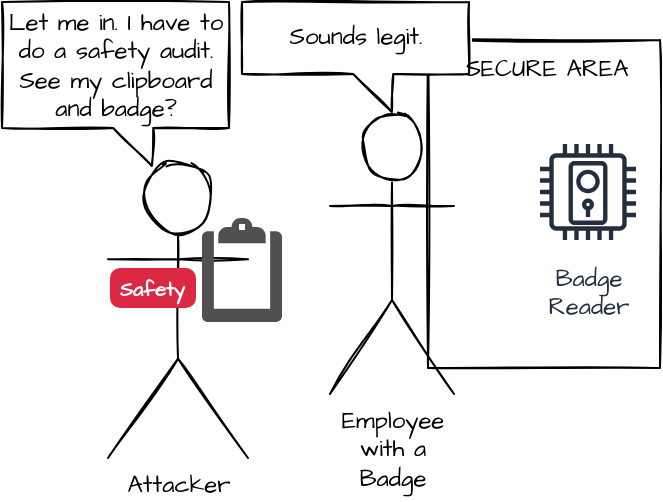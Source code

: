 <mxfile version="16.5.1" type="device"><diagram id="m32xdbJfyHfUWQeAiRdl" name="Page-1"><mxGraphModel dx="1146" dy="398" grid="0" gridSize="10" guides="1" tooltips="1" connect="1" arrows="1" fold="1" page="0" pageScale="1" pageWidth="850" pageHeight="1100" math="0" shadow="0"><root><mxCell id="0"/><mxCell id="1" parent="0"/><mxCell id="X6zAQ_ywZoDlX2a3Oama-4" value="" style="rounded=0;whiteSpace=wrap;html=1;sketch=1;hachureGap=4;" vertex="1" parent="1"><mxGeometry x="-8" y="140" width="116" height="164" as="geometry"/></mxCell><mxCell id="X6zAQ_ywZoDlX2a3Oama-1" value="Attacker" style="shape=umlActor;verticalLabelPosition=bottom;verticalAlign=top;html=1;outlineConnect=0;hachureGap=4;sketch=1;fontFamily=Architects Daughter;fontSource=https%3A%2F%2Ffonts.googleapis.com%2Fcss%3Ffamily%3DArchitects%2BDaughter;" vertex="1" parent="1"><mxGeometry x="-168" y="200" width="70" height="149" as="geometry"/></mxCell><mxCell id="X6zAQ_ywZoDlX2a3Oama-2" value="Employee&lt;br&gt;with a&lt;br&gt;Badge" style="shape=umlActor;verticalLabelPosition=bottom;verticalAlign=top;html=1;outlineConnect=0;hachureGap=4;sketch=1;fontFamily=Architects Daughter;fontSource=https%3A%2F%2Ffonts.googleapis.com%2Fcss%3Ffamily%3DArchitects%2BDaughter;" vertex="1" parent="1"><mxGeometry x="-57" y="176" width="62" height="141" as="geometry"/></mxCell><mxCell id="X6zAQ_ywZoDlX2a3Oama-3" value="Badge&lt;br&gt;Reader" style="sketch=0;outlineConnect=0;fontColor=#232F3E;gradientColor=none;strokeColor=#232F3E;fillColor=#ffffff;dashed=0;verticalLabelPosition=bottom;verticalAlign=top;align=center;html=1;fontSize=12;fontStyle=0;aspect=fixed;shape=mxgraph.aws4.resourceIcon;resIcon=mxgraph.aws4.door_lock;hachureGap=4;fontFamily=Architects Daughter;fontSource=https%3A%2F%2Ffonts.googleapis.com%2Fcss%3Ffamily%3DArchitects%2BDaughter;" vertex="1" parent="1"><mxGeometry x="42" y="186" width="60" height="60" as="geometry"/></mxCell><mxCell id="X6zAQ_ywZoDlX2a3Oama-8" value="Sounds legit." style="shape=callout;whiteSpace=wrap;html=1;perimeter=calloutPerimeter;sketch=1;hachureGap=4;fontFamily=Architects Daughter;fontSource=https%3A%2F%2Ffonts.googleapis.com%2Fcss%3Ffamily%3DArchitects%2BDaughter;size=19;position=0.49;position2=0.66;" vertex="1" parent="1"><mxGeometry x="-101" y="121" width="113.5" height="55" as="geometry"/></mxCell><mxCell id="X6zAQ_ywZoDlX2a3Oama-9" value="SECURE AREA" style="text;html=1;strokeColor=none;fillColor=none;align=center;verticalAlign=middle;whiteSpace=wrap;rounded=0;sketch=1;hachureGap=4;fontFamily=Architects Daughter;fontSource=https%3A%2F%2Ffonts.googleapis.com%2Fcss%3Ffamily%3DArchitects%2BDaughter;" vertex="1" parent="1"><mxGeometry x="5" y="140" width="93" height="30" as="geometry"/></mxCell><mxCell id="X6zAQ_ywZoDlX2a3Oama-32" value="" style="sketch=0;pointerEvents=1;shadow=0;dashed=0;html=1;strokeColor=none;fillColor=#505050;labelPosition=center;verticalLabelPosition=bottom;verticalAlign=top;outlineConnect=0;align=center;shape=mxgraph.office.concepts.clipboard;hachureGap=4;fontFamily=Architects Daughter;fontSource=https%3A%2F%2Ffonts.googleapis.com%2Fcss%3Ffamily%3DArchitects%2BDaughter;" vertex="1" parent="1"><mxGeometry x="-121" y="229" width="40" height="52" as="geometry"/></mxCell><mxCell id="X6zAQ_ywZoDlX2a3Oama-33" value="Safety" style="html=1;shadow=0;dashed=0;shape=mxgraph.bootstrap.rrect;rSize=5;strokeColor=none;strokeWidth=1;fillColor=#DB2843;fontColor=#FFFFFF;whiteSpace=wrap;align=left;verticalAlign=middle;spacingLeft=0;fontStyle=1;fontSize=10;spacing=5;sketch=0;hachureGap=4;fontFamily=Architects Daughter;fontSource=https%3A%2F%2Ffonts.googleapis.com%2Fcss%3Ffamily%3DArchitects%2BDaughter;" vertex="1" parent="1"><mxGeometry x="-167" y="254" width="43" height="20" as="geometry"/></mxCell><mxCell id="X6zAQ_ywZoDlX2a3Oama-34" value="Let me in. I have to do a safety audit. See my clipboard and badge?" style="shape=callout;whiteSpace=wrap;html=1;perimeter=calloutPerimeter;sketch=1;hachureGap=4;fontFamily=Architects Daughter;fontSource=https%3A%2F%2Ffonts.googleapis.com%2Fcss%3Ffamily%3DArchitects%2BDaughter;size=19;position=0.49;position2=0.66;" vertex="1" parent="1"><mxGeometry x="-221" y="121" width="113.5" height="82" as="geometry"/></mxCell></root></mxGraphModel></diagram></mxfile>